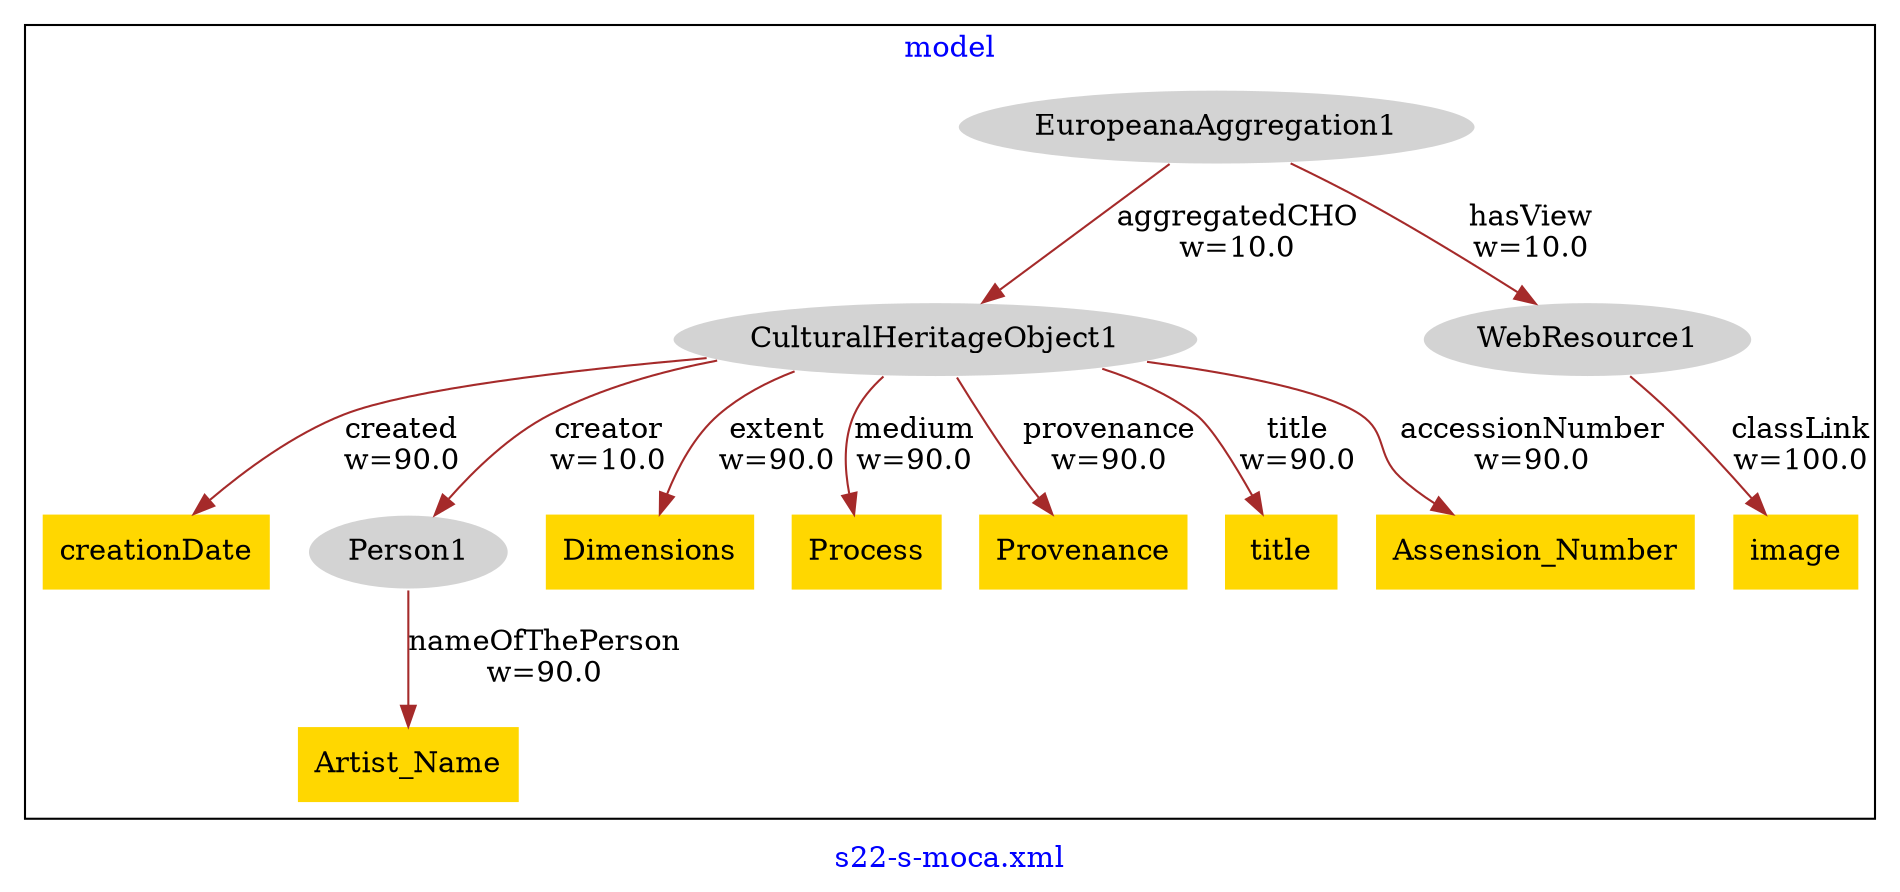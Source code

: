 digraph n0 {
fontcolor="blue"
remincross="true"
label="s22-s-moca.xml"
subgraph cluster {
label="model"
n2[style="filled",color="white",fillcolor="lightgray",label="CulturalHeritageObject1\n"];
n3[shape="plaintext",style="filled",fillcolor="gold",label="creationDate\n"];
n4[style="filled",color="white",fillcolor="lightgray",label="Person1\n"];
n5[shape="plaintext",style="filled",fillcolor="gold",label="Dimensions\n"];
n6[shape="plaintext",style="filled",fillcolor="gold",label="Process\n"];
n7[shape="plaintext",style="filled",fillcolor="gold",label="Provenance\n"];
n8[shape="plaintext",style="filled",fillcolor="gold",label="title\n"];
n9[shape="plaintext",style="filled",fillcolor="gold",label="Assension_Number\n"];
n10[shape="plaintext",style="filled",fillcolor="gold",label="Artist_Name\n"];
n11[style="filled",color="white",fillcolor="lightgray",label="EuropeanaAggregation1\n"];
n12[style="filled",color="white",fillcolor="lightgray",label="WebResource1\n"];
n13[shape="plaintext",style="filled",fillcolor="gold",label="image\n"];
}
n2 -> n3[color="brown",fontcolor="black",label="created\nw=90.0"]
n2 -> n4[color="brown",fontcolor="black",label="creator\nw=10.0"]
n2 -> n5[color="brown",fontcolor="black",label="extent\nw=90.0"]
n2 -> n6[color="brown",fontcolor="black",label="medium\nw=90.0"]
n2 -> n7[color="brown",fontcolor="black",label="provenance\nw=90.0"]
n2 -> n8[color="brown",fontcolor="black",label="title\nw=90.0"]
n2 -> n9[color="brown",fontcolor="black",label="accessionNumber\nw=90.0"]
n4 -> n10[color="brown",fontcolor="black",label="nameOfThePerson\nw=90.0"]
n11 -> n2[color="brown",fontcolor="black",label="aggregatedCHO\nw=10.0"]
n11 -> n12[color="brown",fontcolor="black",label="hasView\nw=10.0"]
n12 -> n13[color="brown",fontcolor="black",label="classLink\nw=100.0"]
}
